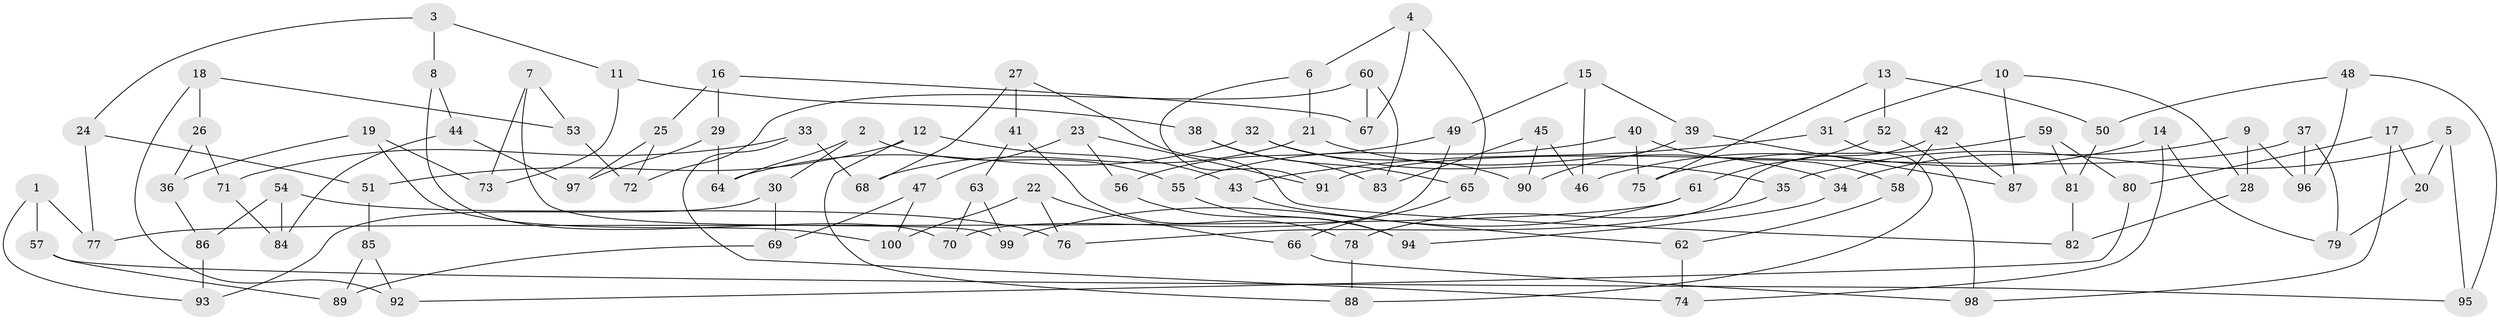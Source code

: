 // Generated by graph-tools (version 1.1) at 2025/39/02/21/25 10:39:00]
// undirected, 100 vertices, 150 edges
graph export_dot {
graph [start="1"]
  node [color=gray90,style=filled];
  1;
  2;
  3;
  4;
  5;
  6;
  7;
  8;
  9;
  10;
  11;
  12;
  13;
  14;
  15;
  16;
  17;
  18;
  19;
  20;
  21;
  22;
  23;
  24;
  25;
  26;
  27;
  28;
  29;
  30;
  31;
  32;
  33;
  34;
  35;
  36;
  37;
  38;
  39;
  40;
  41;
  42;
  43;
  44;
  45;
  46;
  47;
  48;
  49;
  50;
  51;
  52;
  53;
  54;
  55;
  56;
  57;
  58;
  59;
  60;
  61;
  62;
  63;
  64;
  65;
  66;
  67;
  68;
  69;
  70;
  71;
  72;
  73;
  74;
  75;
  76;
  77;
  78;
  79;
  80;
  81;
  82;
  83;
  84;
  85;
  86;
  87;
  88;
  89;
  90;
  91;
  92;
  93;
  94;
  95;
  96;
  97;
  98;
  99;
  100;
  1 -- 77;
  1 -- 93;
  1 -- 57;
  2 -- 30;
  2 -- 64;
  2 -- 55;
  3 -- 8;
  3 -- 11;
  3 -- 24;
  4 -- 6;
  4 -- 65;
  4 -- 67;
  5 -- 20;
  5 -- 35;
  5 -- 95;
  6 -- 91;
  6 -- 21;
  7 -- 99;
  7 -- 73;
  7 -- 53;
  8 -- 70;
  8 -- 44;
  9 -- 96;
  9 -- 34;
  9 -- 28;
  10 -- 31;
  10 -- 28;
  10 -- 87;
  11 -- 38;
  11 -- 73;
  12 -- 43;
  12 -- 51;
  12 -- 88;
  13 -- 50;
  13 -- 75;
  13 -- 52;
  14 -- 74;
  14 -- 46;
  14 -- 79;
  15 -- 46;
  15 -- 49;
  15 -- 39;
  16 -- 29;
  16 -- 67;
  16 -- 25;
  17 -- 98;
  17 -- 80;
  17 -- 20;
  18 -- 53;
  18 -- 26;
  18 -- 92;
  19 -- 100;
  19 -- 36;
  19 -- 73;
  20 -- 79;
  21 -- 34;
  21 -- 68;
  22 -- 66;
  22 -- 76;
  22 -- 100;
  23 -- 91;
  23 -- 47;
  23 -- 56;
  24 -- 51;
  24 -- 77;
  25 -- 72;
  25 -- 97;
  26 -- 71;
  26 -- 36;
  27 -- 82;
  27 -- 68;
  27 -- 41;
  28 -- 82;
  29 -- 64;
  29 -- 97;
  30 -- 93;
  30 -- 69;
  31 -- 88;
  31 -- 43;
  32 -- 90;
  32 -- 64;
  32 -- 35;
  33 -- 74;
  33 -- 68;
  33 -- 71;
  34 -- 94;
  35 -- 78;
  36 -- 86;
  37 -- 79;
  37 -- 91;
  37 -- 96;
  38 -- 65;
  38 -- 83;
  39 -- 87;
  39 -- 90;
  40 -- 58;
  40 -- 75;
  40 -- 55;
  41 -- 78;
  41 -- 63;
  42 -- 87;
  42 -- 76;
  42 -- 58;
  43 -- 62;
  44 -- 97;
  44 -- 84;
  45 -- 83;
  45 -- 46;
  45 -- 90;
  47 -- 69;
  47 -- 100;
  48 -- 96;
  48 -- 95;
  48 -- 50;
  49 -- 56;
  49 -- 70;
  50 -- 81;
  51 -- 85;
  52 -- 98;
  52 -- 61;
  53 -- 72;
  54 -- 76;
  54 -- 86;
  54 -- 84;
  55 -- 94;
  56 -- 94;
  57 -- 95;
  57 -- 89;
  58 -- 62;
  59 -- 80;
  59 -- 75;
  59 -- 81;
  60 -- 83;
  60 -- 72;
  60 -- 67;
  61 -- 99;
  61 -- 77;
  62 -- 74;
  63 -- 99;
  63 -- 70;
  65 -- 66;
  66 -- 98;
  69 -- 89;
  71 -- 84;
  78 -- 88;
  80 -- 92;
  81 -- 82;
  85 -- 89;
  85 -- 92;
  86 -- 93;
}
